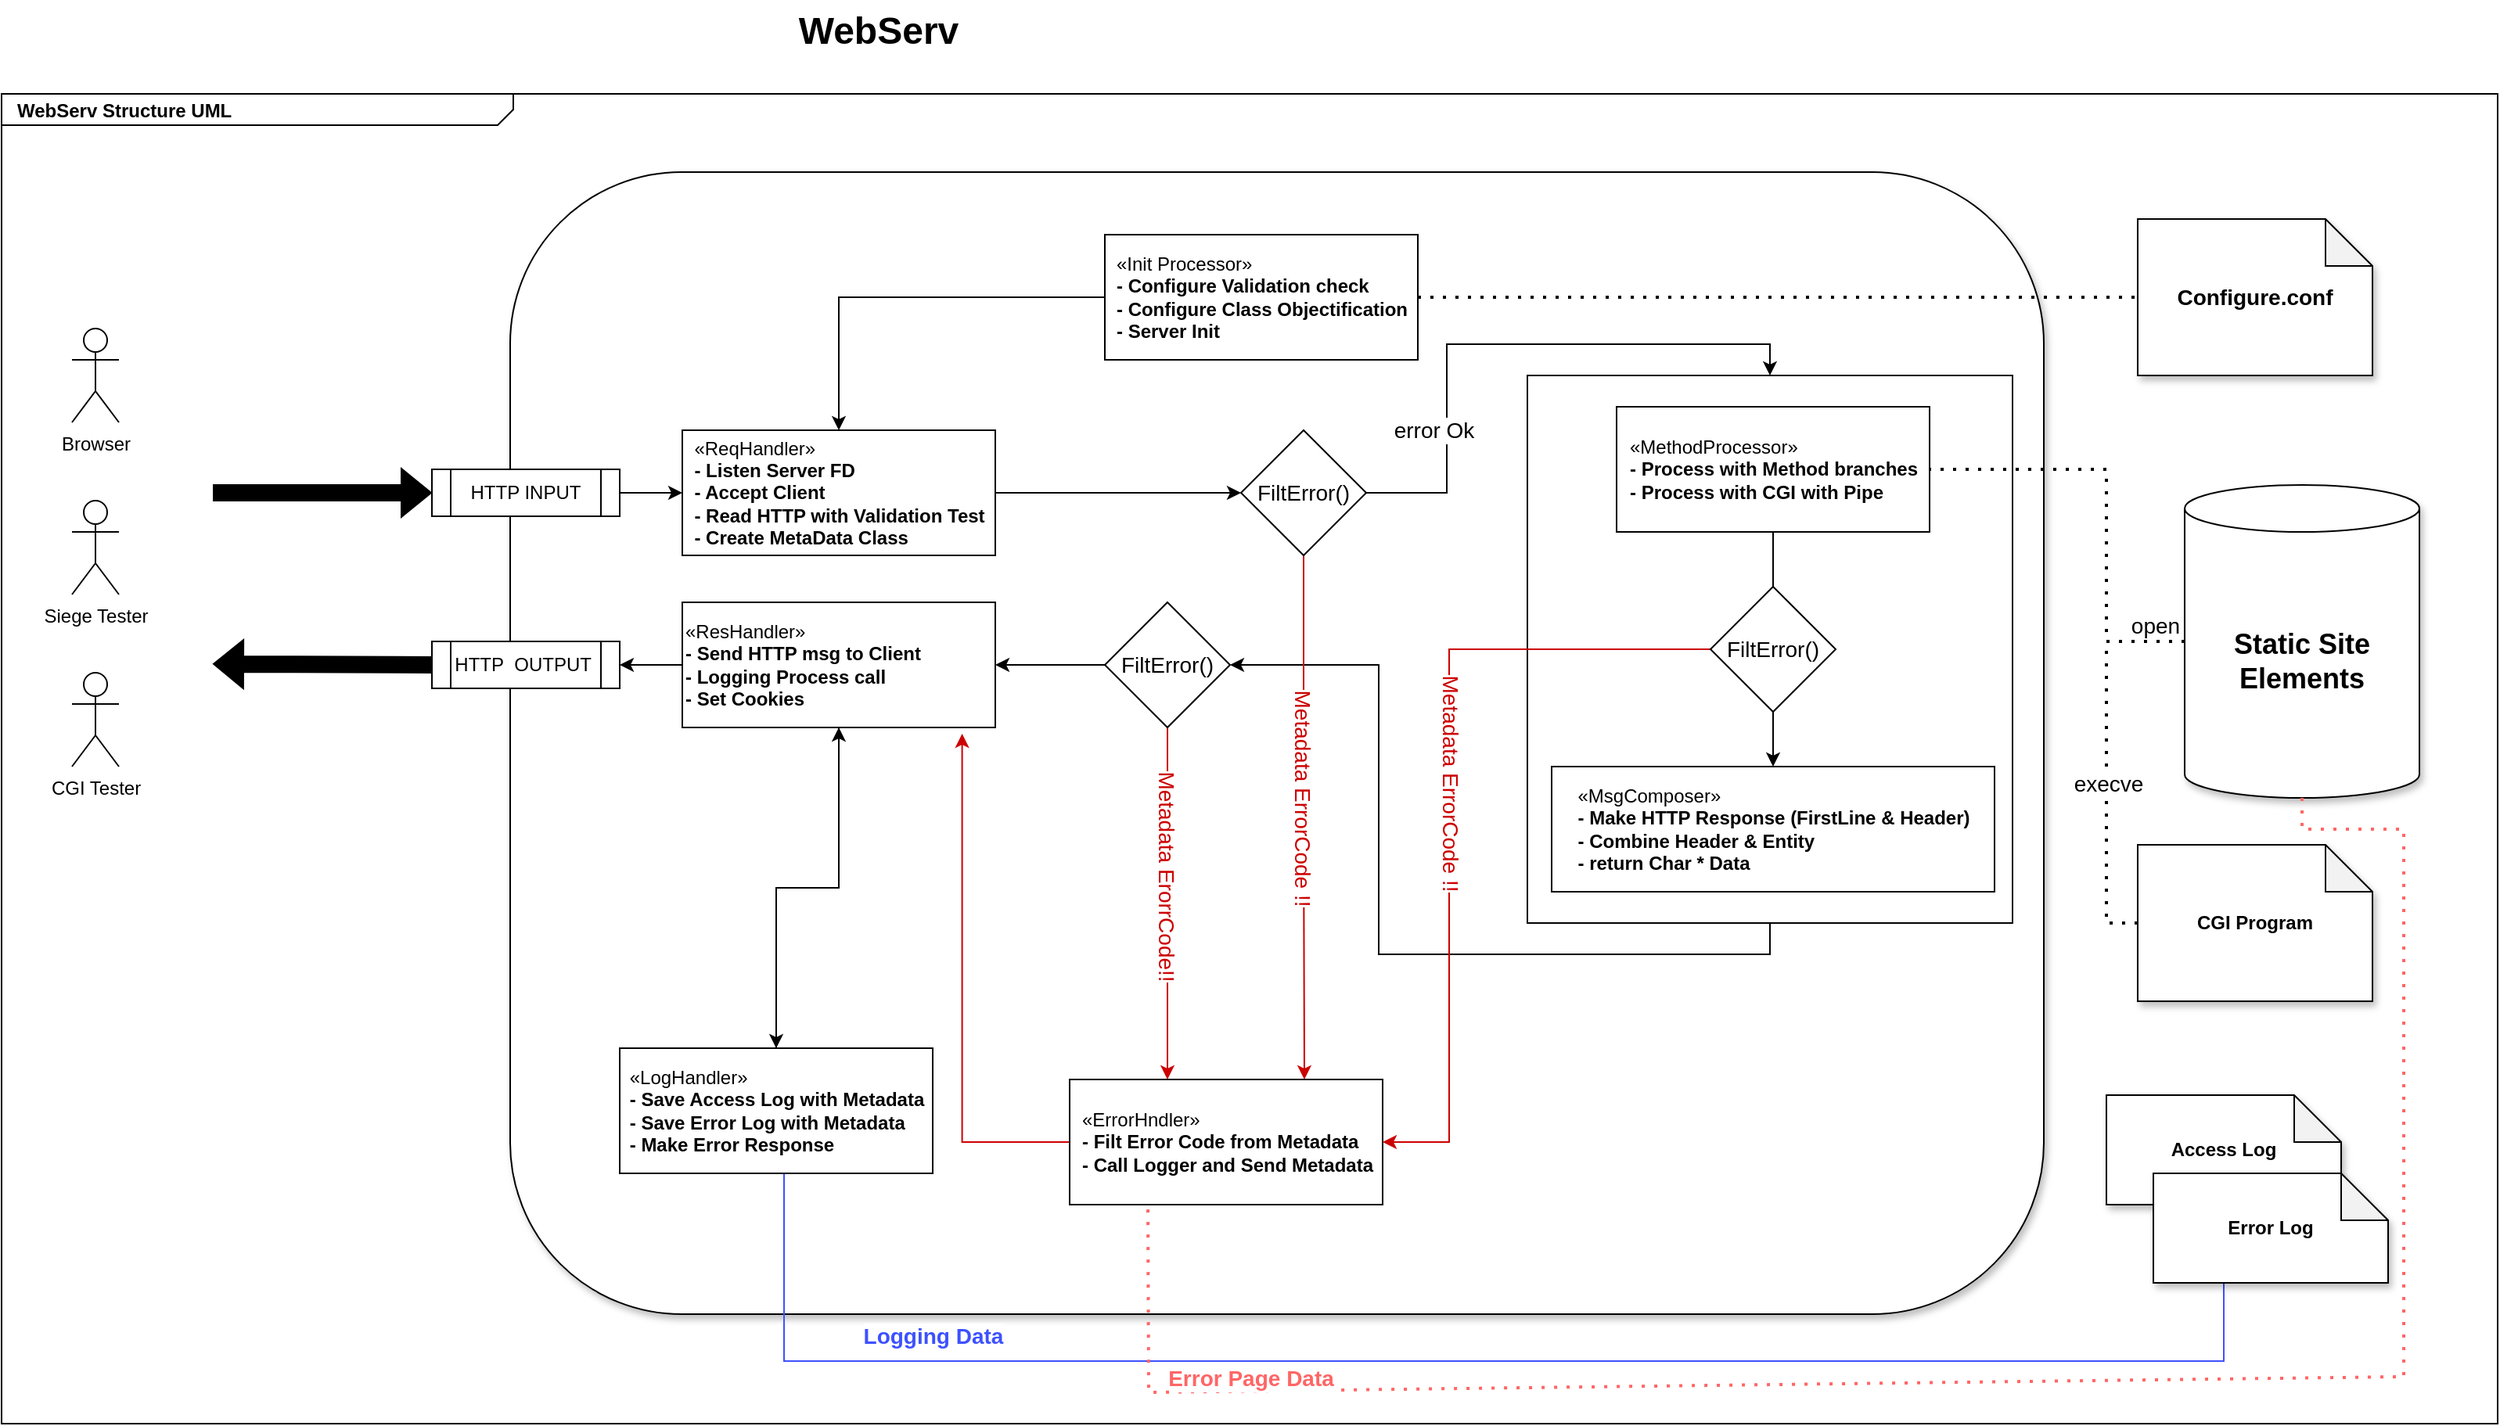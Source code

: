 <mxfile version="20.8.8" type="device" pages="4"><diagram name="Structure_ver 1.0" id="929967ad-93f9-6ef4-fab6-5d389245f69c"><mxGraphModel dx="1266" dy="660" grid="1" gridSize="10" guides="1" tooltips="1" connect="1" arrows="1" fold="1" page="1" pageScale="1.5" pageWidth="1169" pageHeight="826" background="none" math="0" shadow="0"><root><mxCell id="0" style=";html=1;"/><mxCell id="1" style=";html=1;" parent="0"/><mxCell id="1672d66443f91eb5-1" value="&lt;p style=&quot;margin: 0px ; margin-top: 4px ; margin-left: 10px ; text-align: left&quot;&gt;&lt;b&gt;WebServ Structure UML&lt;/b&gt;&lt;/p&gt;" style="html=1;strokeWidth=1;shape=mxgraph.sysml.package;html=1;overflow=fill;whiteSpace=wrap;fillColor=none;gradientColor=none;fontSize=12;align=center;labelX=327.64;" parent="1" vertex="1"><mxGeometry x="85" y="100" width="1595" height="850" as="geometry"/></mxCell><mxCell id="1672d66443f91eb5-23" value="WebServ" style="text;strokeColor=none;fillColor=none;html=1;fontSize=24;fontStyle=1;verticalAlign=middle;align=center;" parent="1" vertex="1"><mxGeometry x="120" y="40" width="1050" height="40" as="geometry"/></mxCell><mxCell id="jrNcLX1pyogauBuJ0Y0Y-1" value="" style="rounded=1;whiteSpace=wrap;html=1;shadow=1;" parent="1" vertex="1"><mxGeometry x="410" y="150" width="980" height="730" as="geometry"/></mxCell><mxCell id="jrNcLX1pyogauBuJ0Y0Y-38" style="edgeStyle=orthogonalEdgeStyle;rounded=0;orthogonalLoop=1;jettySize=auto;html=1;fontSize=14;fillColor=#000000;" parent="1" source="jrNcLX1pyogauBuJ0Y0Y-7" target="jrNcLX1pyogauBuJ0Y0Y-12" edge="1"><mxGeometry relative="1" as="geometry"/></mxCell><mxCell id="jrNcLX1pyogauBuJ0Y0Y-7" value="&lt;div style=&quot;text-align: left;&quot;&gt;&lt;span style=&quot;background-color: initial;&quot;&gt;«Init Processor»&lt;/span&gt;&lt;/div&gt;&lt;b&gt;&lt;div style=&quot;text-align: left;&quot;&gt;&lt;b style=&quot;background-color: initial;&quot;&gt;- Configure Validation check&lt;/b&gt;&lt;/div&gt;&lt;/b&gt;&lt;div style=&quot;text-align: left;&quot;&gt;&lt;span style=&quot;background-color: initial;&quot;&gt;&lt;b&gt;- Configure Class Objectification&lt;br&gt;- Server Init&amp;nbsp;&lt;/b&gt;&lt;/span&gt;&lt;/div&gt;" style="html=1;" parent="1" vertex="1"><mxGeometry x="790" y="190" width="200" height="80" as="geometry"/></mxCell><mxCell id="jrNcLX1pyogauBuJ0Y0Y-40" style="edgeStyle=orthogonalEdgeStyle;rounded=0;orthogonalLoop=1;jettySize=auto;html=1;fontSize=14;" parent="1" source="jrNcLX1pyogauBuJ0Y0Y-12" target="jrNcLX1pyogauBuJ0Y0Y-34" edge="1"><mxGeometry relative="1" as="geometry"/></mxCell><mxCell id="jrNcLX1pyogauBuJ0Y0Y-12" value="&lt;div style=&quot;text-align: left;&quot;&gt;&lt;span style=&quot;background-color: initial;&quot;&gt;«ReqHandler»&lt;/span&gt;&lt;/div&gt;&lt;b&gt;&lt;div style=&quot;text-align: left;&quot;&gt;&lt;b style=&quot;background-color: initial;&quot;&gt;- Listen Server FD&lt;/b&gt;&lt;/div&gt;&lt;/b&gt;&lt;div style=&quot;text-align: left;&quot;&gt;&lt;span style=&quot;background-color: initial;&quot;&gt;&lt;b&gt;- Accept Client&lt;br&gt;- Read HTTP with Validation Test&lt;/b&gt;&lt;/span&gt;&lt;/div&gt;&lt;div style=&quot;text-align: left;&quot;&gt;&lt;span style=&quot;background-color: initial;&quot;&gt;&lt;b&gt;- Create MetaData Class&lt;/b&gt;&lt;/span&gt;&lt;/div&gt;" style="html=1;" parent="1" vertex="1"><mxGeometry x="520" y="315" width="200" height="80" as="geometry"/></mxCell><mxCell id="jrNcLX1pyogauBuJ0Y0Y-13" value="Browser" style="shape=umlActor;verticalLabelPosition=bottom;verticalAlign=top;html=1;" parent="1" vertex="1"><mxGeometry x="130" y="250" width="30" height="60" as="geometry"/></mxCell><mxCell id="jrNcLX1pyogauBuJ0Y0Y-14" value="Siege Tester" style="shape=umlActor;verticalLabelPosition=bottom;verticalAlign=top;html=1;" parent="1" vertex="1"><mxGeometry x="130" y="360" width="30" height="60" as="geometry"/></mxCell><mxCell id="jrNcLX1pyogauBuJ0Y0Y-15" value="CGI Tester" style="shape=umlActor;verticalLabelPosition=bottom;verticalAlign=top;html=1;" parent="1" vertex="1"><mxGeometry x="130" y="470" width="30" height="60" as="geometry"/></mxCell><mxCell id="jrNcLX1pyogauBuJ0Y0Y-39" value="" style="edgeStyle=orthogonalEdgeStyle;rounded=0;orthogonalLoop=1;jettySize=auto;html=1;fontSize=14;" parent="1" source="jrNcLX1pyogauBuJ0Y0Y-16" target="jrNcLX1pyogauBuJ0Y0Y-12" edge="1"><mxGeometry relative="1" as="geometry"/></mxCell><mxCell id="jrNcLX1pyogauBuJ0Y0Y-16" value="HTTP INPUT" style="shape=process;whiteSpace=wrap;html=1;backgroundOutline=1;" parent="1" vertex="1"><mxGeometry x="360" y="340" width="120" height="30" as="geometry"/></mxCell><mxCell id="jrNcLX1pyogauBuJ0Y0Y-17" value="HTTP&amp;nbsp; OUTPUT&amp;nbsp;" style="shape=process;whiteSpace=wrap;html=1;backgroundOutline=1;align=center;" parent="1" vertex="1"><mxGeometry x="360" y="450" width="120" height="30" as="geometry"/></mxCell><mxCell id="jrNcLX1pyogauBuJ0Y0Y-42" style="edgeStyle=orthogonalEdgeStyle;rounded=0;orthogonalLoop=1;jettySize=auto;html=1;entryX=1;entryY=0.5;entryDx=0;entryDy=0;fontSize=14;exitX=0.5;exitY=1;exitDx=0;exitDy=0;" parent="1" source="jrNcLX1pyogauBuJ0Y0Y-18" target="jrNcLX1pyogauBuJ0Y0Y-35" edge="1"><mxGeometry relative="1" as="geometry"/></mxCell><mxCell id="jrNcLX1pyogauBuJ0Y0Y-18" value="" style="rounded=0;whiteSpace=wrap;html=1;" parent="1" vertex="1"><mxGeometry x="1060" y="280" width="310" height="350" as="geometry"/></mxCell><mxCell id="jrNcLX1pyogauBuJ0Y0Y-52" value="" style="edgeStyle=orthogonalEdgeStyle;rounded=0;orthogonalLoop=1;jettySize=auto;html=1;fontSize=14;" parent="1" source="jrNcLX1pyogauBuJ0Y0Y-19" target="jrNcLX1pyogauBuJ0Y0Y-17" edge="1"><mxGeometry relative="1" as="geometry"/></mxCell><mxCell id="jrNcLX1pyogauBuJ0Y0Y-76" style="edgeStyle=orthogonalEdgeStyle;rounded=0;orthogonalLoop=1;jettySize=auto;html=1;entryX=0.5;entryY=0;entryDx=0;entryDy=0;fontSize=14;" parent="1" source="jrNcLX1pyogauBuJ0Y0Y-19" target="jrNcLX1pyogauBuJ0Y0Y-80" edge="1"><mxGeometry relative="1" as="geometry"><mxPoint x="576.83" y="681.4" as="targetPoint"/></mxGeometry></mxCell><mxCell id="jrNcLX1pyogauBuJ0Y0Y-19" value="&lt;div style=&quot;&quot;&gt;&lt;span style=&quot;background-color: initial;&quot;&gt;«ResHandler»&lt;/span&gt;&lt;/div&gt;&lt;b&gt;&lt;div style=&quot;&quot;&gt;&lt;b style=&quot;background-color: initial;&quot;&gt;- Send HTTP msg to Client&lt;/b&gt;&lt;/div&gt;&lt;/b&gt;&lt;div style=&quot;&quot;&gt;&lt;span style=&quot;background-color: initial;&quot;&gt;&lt;b&gt;- Logging Process call&lt;br&gt;- Set Cookies&lt;/b&gt;&lt;/span&gt;&lt;/div&gt;" style="html=1;align=left;" parent="1" vertex="1"><mxGeometry x="520" y="425" width="200" height="80" as="geometry"/></mxCell><mxCell id="jrNcLX1pyogauBuJ0Y0Y-55" value="" style="edgeStyle=orthogonalEdgeStyle;rounded=0;orthogonalLoop=1;jettySize=auto;html=1;fontSize=14;startArrow=none;" parent="1" source="jrNcLX1pyogauBuJ0Y0Y-78" target="jrNcLX1pyogauBuJ0Y0Y-22" edge="1"><mxGeometry relative="1" as="geometry"/></mxCell><mxCell id="jrNcLX1pyogauBuJ0Y0Y-21" value="&lt;div style=&quot;text-align: left;&quot;&gt;&lt;span style=&quot;background-color: initial;&quot;&gt;«MethodProcessor»&lt;/span&gt;&lt;/div&gt;&lt;b&gt;&lt;div style=&quot;text-align: left;&quot;&gt;&lt;b style=&quot;background-color: initial;&quot;&gt;- Process with Method branches&lt;/b&gt;&lt;/div&gt;&lt;/b&gt;&lt;div style=&quot;text-align: left;&quot;&gt;&lt;span style=&quot;background-color: initial;&quot;&gt;&lt;b&gt;- Process with CGI with Pipe&lt;br&gt;&lt;/b&gt;&lt;/span&gt;&lt;/div&gt;" style="html=1;" parent="1" vertex="1"><mxGeometry x="1117" y="300" width="200" height="80" as="geometry"/></mxCell><mxCell id="jrNcLX1pyogauBuJ0Y0Y-22" value="&lt;div style=&quot;text-align: left;&quot;&gt;&lt;span style=&quot;background-color: initial;&quot;&gt;«MsgComposer»&lt;/span&gt;&lt;/div&gt;&lt;b&gt;&lt;div style=&quot;text-align: left;&quot;&gt;&lt;b style=&quot;background-color: initial;&quot;&gt;- Make HTTP Response (FirstLine &amp;amp; Header)&lt;/b&gt;&lt;/div&gt;&lt;/b&gt;&lt;div style=&quot;text-align: left;&quot;&gt;&lt;span style=&quot;background-color: initial;&quot;&gt;&lt;b&gt;- Combine Header &amp;amp; Entity&lt;br&gt;- return Char * Data&amp;nbsp;&lt;/b&gt;&lt;/span&gt;&lt;/div&gt;" style="html=1;" parent="1" vertex="1"><mxGeometry x="1075.5" y="530" width="283" height="80" as="geometry"/></mxCell><mxCell id="jrNcLX1pyogauBuJ0Y0Y-72" style="edgeStyle=orthogonalEdgeStyle;rounded=0;orthogonalLoop=1;jettySize=auto;html=1;fontSize=14;fillColor=#0D8EFF;strokeColor=#3D51FF;" parent="1" source="jrNcLX1pyogauBuJ0Y0Y-80" target="jrNcLX1pyogauBuJ0Y0Y-69" edge="1"><mxGeometry relative="1" as="geometry"><mxPoint x="585" y="820" as="sourcePoint"/><Array as="points"><mxPoint x="585" y="910"/><mxPoint x="1505" y="910"/></Array></mxGeometry></mxCell><mxCell id="jrNcLX1pyogauBuJ0Y0Y-85" value="&lt;b&gt;&lt;font color=&quot;#3d51ff&quot;&gt;Logging Data&lt;/font&gt;&lt;/b&gt;" style="edgeLabel;html=1;align=center;verticalAlign=middle;resizable=0;points=[];fontSize=14;strokeColor=#3D51FF;" parent="jrNcLX1pyogauBuJ0Y0Y-72" vertex="1" connectable="0"><mxGeometry x="-0.916" y="2" relative="1" as="geometry"><mxPoint x="93" y="56" as="offset"/></mxGeometry></mxCell><mxCell id="jrNcLX1pyogauBuJ0Y0Y-31" value="&lt;font style=&quot;font-size: 14px;&quot;&gt;Configure.conf&lt;/font&gt;" style="shape=note;whiteSpace=wrap;html=1;backgroundOutline=1;darkOpacity=0.05;fontStyle=1;shadow=1;" parent="1" vertex="1"><mxGeometry x="1450" y="180" width="150" height="100" as="geometry"/></mxCell><mxCell id="jrNcLX1pyogauBuJ0Y0Y-32" value="CGI Program" style="shape=note;whiteSpace=wrap;html=1;backgroundOutline=1;darkOpacity=0.05;fontStyle=1;shadow=1;" parent="1" vertex="1"><mxGeometry x="1450" y="580" width="150" height="100" as="geometry"/></mxCell><mxCell id="jrNcLX1pyogauBuJ0Y0Y-33" value="&lt;font style=&quot;font-size: 18px;&quot;&gt;Static Site Elements&lt;/font&gt;" style="shape=cylinder3;whiteSpace=wrap;html=1;boundedLbl=1;backgroundOutline=1;size=15;fontStyle=1;shadow=1;" parent="1" vertex="1"><mxGeometry x="1480" y="350" width="150" height="200" as="geometry"/></mxCell><mxCell id="jrNcLX1pyogauBuJ0Y0Y-41" style="edgeStyle=orthogonalEdgeStyle;rounded=0;orthogonalLoop=1;jettySize=auto;html=1;entryX=0.5;entryY=0;entryDx=0;entryDy=0;fontSize=14;" parent="1" source="jrNcLX1pyogauBuJ0Y0Y-34" target="jrNcLX1pyogauBuJ0Y0Y-18" edge="1"><mxGeometry relative="1" as="geometry"/></mxCell><mxCell id="jrNcLX1pyogauBuJ0Y0Y-73" value="error Ok" style="edgeLabel;html=1;align=center;verticalAlign=middle;resizable=0;points=[];fontSize=14;" parent="jrNcLX1pyogauBuJ0Y0Y-41" vertex="1" connectable="0"><mxGeometry x="-0.828" y="-1" relative="1" as="geometry"><mxPoint x="11" y="-41" as="offset"/></mxGeometry></mxCell><mxCell id="jrNcLX1pyogauBuJ0Y0Y-50" style="edgeStyle=orthogonalEdgeStyle;rounded=0;orthogonalLoop=1;jettySize=auto;html=1;entryX=0.75;entryY=0;entryDx=0;entryDy=0;fontSize=14;strokeColor=#CC0000;" parent="1" source="jrNcLX1pyogauBuJ0Y0Y-34" target="jrNcLX1pyogauBuJ0Y0Y-36" edge="1"><mxGeometry relative="1" as="geometry"/></mxCell><mxCell id="jrNcLX1pyogauBuJ0Y0Y-65" value="&lt;font color=&quot;#cc0000&quot;&gt;Metadata ErrorCode !!&lt;/font&gt;" style="edgeLabel;html=1;align=center;verticalAlign=middle;resizable=0;points=[];fontSize=14;rotation=90;" parent="jrNcLX1pyogauBuJ0Y0Y-50" vertex="1" connectable="0"><mxGeometry x="-0.443" y="2" relative="1" as="geometry"><mxPoint x="-2" y="61" as="offset"/></mxGeometry></mxCell><mxCell id="jrNcLX1pyogauBuJ0Y0Y-34" value="FiltError()" style="rhombus;whiteSpace=wrap;html=1;fontSize=14;" parent="1" vertex="1"><mxGeometry x="877" y="315" width="80" height="80" as="geometry"/></mxCell><mxCell id="jrNcLX1pyogauBuJ0Y0Y-49" style="edgeStyle=orthogonalEdgeStyle;rounded=0;orthogonalLoop=1;jettySize=auto;html=1;fontSize=14;strokeColor=#CC0000;" parent="1" source="jrNcLX1pyogauBuJ0Y0Y-35" target="jrNcLX1pyogauBuJ0Y0Y-36" edge="1"><mxGeometry relative="1" as="geometry"><Array as="points"><mxPoint x="830" y="680"/><mxPoint x="830" y="680"/></Array></mxGeometry></mxCell><mxCell id="jrNcLX1pyogauBuJ0Y0Y-64" value="&lt;font color=&quot;#cc0000&quot;&gt;Metadata ErorrCode!!&lt;/font&gt;" style="edgeLabel;html=1;align=center;verticalAlign=middle;resizable=0;points=[];fontSize=14;rotation=90;" parent="jrNcLX1pyogauBuJ0Y0Y-49" vertex="1" connectable="0"><mxGeometry x="-0.596" y="2" relative="1" as="geometry"><mxPoint x="-2" y="49" as="offset"/></mxGeometry></mxCell><mxCell id="-fzrkIpgsfILvftd0uQs-1" value="" style="edgeStyle=orthogonalEdgeStyle;rounded=0;orthogonalLoop=1;jettySize=auto;html=1;" parent="1" source="jrNcLX1pyogauBuJ0Y0Y-35" target="jrNcLX1pyogauBuJ0Y0Y-19" edge="1"><mxGeometry relative="1" as="geometry"/></mxCell><mxCell id="jrNcLX1pyogauBuJ0Y0Y-35" value="FiltError()" style="rhombus;whiteSpace=wrap;html=1;fontSize=14;" parent="1" vertex="1"><mxGeometry x="790" y="425" width="80" height="80" as="geometry"/></mxCell><mxCell id="jrNcLX1pyogauBuJ0Y0Y-51" value="" style="edgeStyle=orthogonalEdgeStyle;rounded=0;orthogonalLoop=1;jettySize=auto;html=1;fontSize=14;entryX=0.894;entryY=1.05;entryDx=0;entryDy=0;strokeColor=#CC0000;entryPerimeter=0;" parent="1" source="jrNcLX1pyogauBuJ0Y0Y-36" target="jrNcLX1pyogauBuJ0Y0Y-19" edge="1"><mxGeometry relative="1" as="geometry"><mxPoint x="680" y="750" as="targetPoint"/></mxGeometry></mxCell><mxCell id="jrNcLX1pyogauBuJ0Y0Y-36" value="&lt;div style=&quot;text-align: left;&quot;&gt;&lt;span style=&quot;background-color: initial;&quot;&gt;«ErrorHndler»&lt;/span&gt;&lt;/div&gt;&lt;b&gt;&lt;div style=&quot;text-align: left;&quot;&gt;&lt;b style=&quot;background-color: initial;&quot;&gt;- Filt Error Code from Metadata&lt;/b&gt;&lt;/div&gt;&lt;/b&gt;&lt;div style=&quot;text-align: left;&quot;&gt;&lt;span style=&quot;background-color: initial;&quot;&gt;&lt;b&gt;- Call Logger and Send Metadata&lt;br&gt;&lt;/b&gt;&lt;/span&gt;&lt;/div&gt;" style="html=1;" parent="1" vertex="1"><mxGeometry x="767.5" y="730" width="200" height="80" as="geometry"/></mxCell><mxCell id="jrNcLX1pyogauBuJ0Y0Y-58" value="" style="endArrow=none;dashed=1;html=1;dashPattern=1 3;strokeWidth=2;rounded=0;fontSize=14;entryX=0;entryY=0.5;entryDx=0;entryDy=0;entryPerimeter=0;exitX=1;exitY=0.5;exitDx=0;exitDy=0;strokeColor=#000000;" parent="1" source="jrNcLX1pyogauBuJ0Y0Y-7" target="jrNcLX1pyogauBuJ0Y0Y-31" edge="1"><mxGeometry width="50" height="50" relative="1" as="geometry"><mxPoint x="1150" y="430" as="sourcePoint"/><mxPoint x="1200" y="380" as="targetPoint"/></mxGeometry></mxCell><mxCell id="jrNcLX1pyogauBuJ0Y0Y-59" value="" style="endArrow=none;dashed=1;html=1;dashPattern=1 3;strokeWidth=2;rounded=0;fontSize=14;exitX=0;exitY=0.5;exitDx=0;exitDy=0;exitPerimeter=0;entryX=1;entryY=0.5;entryDx=0;entryDy=0;strokeColor=#000000;shadow=0;" parent="1" source="jrNcLX1pyogauBuJ0Y0Y-33" target="jrNcLX1pyogauBuJ0Y0Y-21" edge="1"><mxGeometry width="50" height="50" relative="1" as="geometry"><mxPoint x="1150" y="510" as="sourcePoint"/><mxPoint x="1220" y="450" as="targetPoint"/><Array as="points"><mxPoint x="1430" y="450"/><mxPoint x="1430" y="340"/></Array></mxGeometry></mxCell><mxCell id="jrNcLX1pyogauBuJ0Y0Y-63" value="open" style="edgeLabel;html=1;align=center;verticalAlign=middle;resizable=0;points=[];fontSize=14;" parent="jrNcLX1pyogauBuJ0Y0Y-59" vertex="1" connectable="0"><mxGeometry x="-0.857" y="-2" relative="1" as="geometry"><mxPoint y="-8" as="offset"/></mxGeometry></mxCell><mxCell id="jrNcLX1pyogauBuJ0Y0Y-61" value="" style="endArrow=none;dashed=1;html=1;dashPattern=1 3;strokeWidth=2;rounded=0;fontSize=14;exitX=0;exitY=0.5;exitDx=0;exitDy=0;exitPerimeter=0;strokeColor=#000000;shadow=0;" parent="1" source="jrNcLX1pyogauBuJ0Y0Y-32" edge="1"><mxGeometry width="50" height="50" relative="1" as="geometry"><mxPoint x="1150" y="510" as="sourcePoint"/><mxPoint x="1430" y="450" as="targetPoint"/><Array as="points"><mxPoint x="1430" y="630"/></Array></mxGeometry></mxCell><mxCell id="jrNcLX1pyogauBuJ0Y0Y-62" value="execve" style="edgeLabel;html=1;align=center;verticalAlign=middle;resizable=0;points=[];fontSize=14;" parent="jrNcLX1pyogauBuJ0Y0Y-61" vertex="1" connectable="0"><mxGeometry x="0.096" y="-1" relative="1" as="geometry"><mxPoint as="offset"/></mxGeometry></mxCell><mxCell id="jrNcLX1pyogauBuJ0Y0Y-69" value="Access Log" style="shape=note;whiteSpace=wrap;html=1;backgroundOutline=1;darkOpacity=0.05;fontStyle=1;shadow=1;" parent="1" vertex="1"><mxGeometry x="1430" y="740" width="150" height="70" as="geometry"/></mxCell><mxCell id="jrNcLX1pyogauBuJ0Y0Y-70" value="Error Log" style="shape=note;whiteSpace=wrap;html=1;backgroundOutline=1;darkOpacity=0.05;fontStyle=1;shadow=1;" parent="1" vertex="1"><mxGeometry x="1460" y="790" width="150" height="70" as="geometry"/></mxCell><mxCell id="jrNcLX1pyogauBuJ0Y0Y-89" style="edgeStyle=orthogonalEdgeStyle;rounded=0;orthogonalLoop=1;jettySize=auto;html=1;entryX=1;entryY=0.5;entryDx=0;entryDy=0;shadow=0;strokeColor=#CC0000;fontSize=14;fontColor=#CC0000;fillColor=#000000;" parent="1" source="jrNcLX1pyogauBuJ0Y0Y-78" target="jrNcLX1pyogauBuJ0Y0Y-36" edge="1"><mxGeometry relative="1" as="geometry"><Array as="points"><mxPoint x="1010" y="455"/><mxPoint x="1010" y="770"/></Array></mxGeometry></mxCell><mxCell id="jrNcLX1pyogauBuJ0Y0Y-90" value="Metadata ErrorCode !!" style="edgeLabel;html=1;align=center;verticalAlign=middle;resizable=0;points=[];fontSize=14;fontColor=#CC0000;rotation=90;" parent="jrNcLX1pyogauBuJ0Y0Y-89" vertex="1" connectable="0"><mxGeometry x="-0.199" y="1" relative="1" as="geometry"><mxPoint y="42" as="offset"/></mxGeometry></mxCell><mxCell id="jrNcLX1pyogauBuJ0Y0Y-78" value="FiltError()" style="rhombus;whiteSpace=wrap;html=1;fontSize=14;" parent="1" vertex="1"><mxGeometry x="1177" y="415" width="80" height="80" as="geometry"/></mxCell><mxCell id="jrNcLX1pyogauBuJ0Y0Y-79" value="" style="edgeStyle=orthogonalEdgeStyle;rounded=0;orthogonalLoop=1;jettySize=auto;html=1;fontSize=14;endArrow=none;" parent="1" source="jrNcLX1pyogauBuJ0Y0Y-21" target="jrNcLX1pyogauBuJ0Y0Y-78" edge="1"><mxGeometry relative="1" as="geometry"><mxPoint x="1217" y="410" as="sourcePoint"/><mxPoint x="1217" y="490" as="targetPoint"/></mxGeometry></mxCell><mxCell id="jrNcLX1pyogauBuJ0Y0Y-81" style="edgeStyle=orthogonalEdgeStyle;rounded=0;orthogonalLoop=1;jettySize=auto;html=1;entryX=0.5;entryY=1;entryDx=0;entryDy=0;fontSize=14;" parent="1" source="jrNcLX1pyogauBuJ0Y0Y-80" target="jrNcLX1pyogauBuJ0Y0Y-19" edge="1"><mxGeometry relative="1" as="geometry"/></mxCell><mxCell id="jrNcLX1pyogauBuJ0Y0Y-80" value="&lt;div style=&quot;text-align: left;&quot;&gt;&lt;span style=&quot;background-color: initial;&quot;&gt;«LogHandler»&lt;/span&gt;&lt;/div&gt;&lt;b&gt;&lt;div style=&quot;text-align: left;&quot;&gt;&lt;b style=&quot;background-color: initial;&quot;&gt;- Save Access Log with Metadata&lt;/b&gt;&lt;/div&gt;&lt;/b&gt;&lt;div style=&quot;text-align: left;&quot;&gt;&lt;span style=&quot;background-color: initial;&quot;&gt;&lt;b&gt;- Save Error Log with Metadata&lt;br&gt;- Make Error Response&lt;/b&gt;&lt;/span&gt;&lt;/div&gt;" style="html=1;" parent="1" vertex="1"><mxGeometry x="480" y="710" width="200" height="80" as="geometry"/></mxCell><mxCell id="jrNcLX1pyogauBuJ0Y0Y-82" value="" style="endArrow=none;dashed=1;html=1;dashPattern=1 3;strokeWidth=2;rounded=0;fontSize=14;entryX=0.25;entryY=1;entryDx=0;entryDy=0;exitX=0.5;exitY=1;exitDx=0;exitDy=0;exitPerimeter=0;strokeColor=#FF6666;" parent="1" source="jrNcLX1pyogauBuJ0Y0Y-33" target="jrNcLX1pyogauBuJ0Y0Y-36" edge="1"><mxGeometry width="50" height="50" relative="1" as="geometry"><mxPoint x="620" y="860" as="sourcePoint"/><mxPoint x="670" y="810" as="targetPoint"/><Array as="points"><mxPoint x="1555" y="570"/><mxPoint x="1620" y="570"/><mxPoint x="1620" y="920"/><mxPoint x="818" y="930"/></Array></mxGeometry></mxCell><mxCell id="jrNcLX1pyogauBuJ0Y0Y-84" value="&lt;b&gt;&lt;font color=&quot;#ff6666&quot;&gt;Error Page Data&lt;/font&gt;&lt;/b&gt;" style="edgeLabel;html=1;align=center;verticalAlign=middle;resizable=0;points=[];fontSize=14;" parent="jrNcLX1pyogauBuJ0Y0Y-82" vertex="1" connectable="0"><mxGeometry x="0.936" y="-4" relative="1" as="geometry"><mxPoint x="61" y="67" as="offset"/></mxGeometry></mxCell><mxCell id="jrNcLX1pyogauBuJ0Y0Y-99" value="" style="shape=flexArrow;endArrow=classic;html=1;rounded=0;shadow=0;strokeColor=#000000;fontSize=14;fontColor=#CC0000;fillColor=#000000;entryX=0;entryY=0.5;entryDx=0;entryDy=0;" parent="1" target="jrNcLX1pyogauBuJ0Y0Y-16" edge="1"><mxGeometry width="50" height="50" relative="1" as="geometry"><mxPoint x="220" y="355" as="sourcePoint"/><mxPoint x="260" y="310" as="targetPoint"/></mxGeometry></mxCell><mxCell id="jrNcLX1pyogauBuJ0Y0Y-100" value="" style="shape=flexArrow;endArrow=classic;html=1;rounded=0;shadow=0;strokeColor=#000000;fontSize=14;fontColor=#CC0000;fillColor=#000000;exitX=0;exitY=0.5;exitDx=0;exitDy=0;" parent="1" source="jrNcLX1pyogauBuJ0Y0Y-17" edge="1"><mxGeometry width="50" height="50" relative="1" as="geometry"><mxPoint x="350" y="464.44" as="sourcePoint"/><mxPoint x="220" y="464.44" as="targetPoint"/></mxGeometry></mxCell></root></mxGraphModel></diagram><diagram name="Structure" id="g4lZZYv0x3gkT8_EgTaE"><mxGraphModel dx="1266" dy="660" grid="1" gridSize="10" guides="1" tooltips="1" connect="1" arrows="1" fold="1" page="1" pageScale="1.5" pageWidth="1169" pageHeight="826" background="none" math="0" shadow="0"><root><mxCell id="xkMqTojfewSX5vpQ02qx-0" style=";html=1;"/><mxCell id="xkMqTojfewSX5vpQ02qx-1" style=";html=1;" parent="xkMqTojfewSX5vpQ02qx-0"/><mxCell id="xkMqTojfewSX5vpQ02qx-2" value="&lt;p style=&quot;margin: 0px ; margin-top: 4px ; margin-left: 10px ; text-align: left&quot;&gt;&lt;b&gt;WebServ Structure UML&lt;/b&gt;&lt;/p&gt;" style="html=1;strokeWidth=1;shape=mxgraph.sysml.package;html=1;overflow=fill;whiteSpace=wrap;fillColor=none;gradientColor=none;fontSize=12;align=center;labelX=327.64;" parent="xkMqTojfewSX5vpQ02qx-1" vertex="1"><mxGeometry x="85" y="100" width="1595" height="850" as="geometry"/></mxCell><mxCell id="xkMqTojfewSX5vpQ02qx-3" value="WebServ" style="text;strokeColor=none;fillColor=none;html=1;fontSize=24;fontStyle=1;verticalAlign=middle;align=center;" parent="xkMqTojfewSX5vpQ02qx-1" vertex="1"><mxGeometry x="120" y="40" width="1050" height="40" as="geometry"/></mxCell><mxCell id="xkMqTojfewSX5vpQ02qx-4" value="" style="rounded=1;whiteSpace=wrap;html=1;shadow=1;" parent="xkMqTojfewSX5vpQ02qx-1" vertex="1"><mxGeometry x="410" y="150" width="980" height="730" as="geometry"/></mxCell><mxCell id="xkMqTojfewSX5vpQ02qx-5" style="edgeStyle=orthogonalEdgeStyle;rounded=0;orthogonalLoop=1;jettySize=auto;html=1;fontSize=14;fillColor=#000000;" parent="xkMqTojfewSX5vpQ02qx-1" source="xkMqTojfewSX5vpQ02qx-6" target="xkMqTojfewSX5vpQ02qx-8" edge="1"><mxGeometry relative="1" as="geometry"/></mxCell><mxCell id="xkMqTojfewSX5vpQ02qx-6" value="&lt;div style=&quot;text-align: left;&quot;&gt;&lt;span style=&quot;background-color: initial;&quot;&gt;«Init Processor»&lt;/span&gt;&lt;/div&gt;&lt;b&gt;&lt;div style=&quot;text-align: left;&quot;&gt;&lt;b style=&quot;background-color: initial;&quot;&gt;- Configure Validation check&lt;/b&gt;&lt;/div&gt;&lt;/b&gt;&lt;div style=&quot;text-align: left;&quot;&gt;&lt;span style=&quot;background-color: initial;&quot;&gt;&lt;b&gt;- Configure Class Objectification&lt;br&gt;- Server Init&amp;nbsp;&lt;/b&gt;&lt;/span&gt;&lt;/div&gt;" style="html=1;" parent="xkMqTojfewSX5vpQ02qx-1" vertex="1"><mxGeometry x="790" y="190" width="200" height="80" as="geometry"/></mxCell><mxCell id="xkMqTojfewSX5vpQ02qx-7" style="edgeStyle=orthogonalEdgeStyle;rounded=0;orthogonalLoop=1;jettySize=auto;html=1;fontSize=14;" parent="xkMqTojfewSX5vpQ02qx-1" source="xkMqTojfewSX5vpQ02qx-8" target="xkMqTojfewSX5vpQ02qx-32" edge="1"><mxGeometry relative="1" as="geometry"/></mxCell><mxCell id="xkMqTojfewSX5vpQ02qx-8" value="&lt;div style=&quot;text-align: left;&quot;&gt;&lt;span style=&quot;background-color: initial;&quot;&gt;«ReqHandler»&lt;/span&gt;&lt;/div&gt;&lt;b&gt;&lt;div style=&quot;text-align: left;&quot;&gt;&lt;b style=&quot;background-color: initial;&quot;&gt;- Listen Server FD&lt;/b&gt;&lt;/div&gt;&lt;/b&gt;&lt;div style=&quot;text-align: left;&quot;&gt;&lt;span style=&quot;background-color: initial;&quot;&gt;&lt;b&gt;- Accept Client&lt;br&gt;- Read HTTP with Validation Test&lt;/b&gt;&lt;/span&gt;&lt;/div&gt;&lt;div style=&quot;text-align: left;&quot;&gt;&lt;span style=&quot;background-color: initial;&quot;&gt;&lt;b&gt;- Create MetaData Class&lt;/b&gt;&lt;/span&gt;&lt;/div&gt;" style="html=1;" parent="xkMqTojfewSX5vpQ02qx-1" vertex="1"><mxGeometry x="520" y="315" width="200" height="80" as="geometry"/></mxCell><mxCell id="xkMqTojfewSX5vpQ02qx-9" value="Browser" style="shape=umlActor;verticalLabelPosition=bottom;verticalAlign=top;html=1;" parent="xkMqTojfewSX5vpQ02qx-1" vertex="1"><mxGeometry x="130" y="250" width="30" height="60" as="geometry"/></mxCell><mxCell id="xkMqTojfewSX5vpQ02qx-10" value="Siege Tester" style="shape=umlActor;verticalLabelPosition=bottom;verticalAlign=top;html=1;" parent="xkMqTojfewSX5vpQ02qx-1" vertex="1"><mxGeometry x="130" y="360" width="30" height="60" as="geometry"/></mxCell><mxCell id="xkMqTojfewSX5vpQ02qx-11" value="CGI Tester" style="shape=umlActor;verticalLabelPosition=bottom;verticalAlign=top;html=1;" parent="xkMqTojfewSX5vpQ02qx-1" vertex="1"><mxGeometry x="130" y="470" width="30" height="60" as="geometry"/></mxCell><mxCell id="xkMqTojfewSX5vpQ02qx-12" value="" style="edgeStyle=orthogonalEdgeStyle;rounded=0;orthogonalLoop=1;jettySize=auto;html=1;fontSize=14;" parent="xkMqTojfewSX5vpQ02qx-1" source="xkMqTojfewSX5vpQ02qx-13" target="xkMqTojfewSX5vpQ02qx-8" edge="1"><mxGeometry relative="1" as="geometry"/></mxCell><mxCell id="xkMqTojfewSX5vpQ02qx-13" value="HTTP INPUT" style="shape=process;whiteSpace=wrap;html=1;backgroundOutline=1;" parent="xkMqTojfewSX5vpQ02qx-1" vertex="1"><mxGeometry x="360" y="340" width="120" height="30" as="geometry"/></mxCell><mxCell id="xkMqTojfewSX5vpQ02qx-14" value="HTTP&amp;nbsp; OUTPUT&amp;nbsp;" style="shape=process;whiteSpace=wrap;html=1;backgroundOutline=1;align=center;" parent="xkMqTojfewSX5vpQ02qx-1" vertex="1"><mxGeometry x="360" y="500" width="120" height="30" as="geometry"/></mxCell><mxCell id="xkMqTojfewSX5vpQ02qx-17" value="" style="edgeStyle=orthogonalEdgeStyle;rounded=0;orthogonalLoop=1;jettySize=auto;html=1;fontSize=14;" parent="xkMqTojfewSX5vpQ02qx-1" source="xkMqTojfewSX5vpQ02qx-19" target="xkMqTojfewSX5vpQ02qx-14" edge="1"><mxGeometry relative="1" as="geometry"/></mxCell><mxCell id="xkMqTojfewSX5vpQ02qx-18" style="edgeStyle=orthogonalEdgeStyle;rounded=0;orthogonalLoop=1;jettySize=auto;html=1;entryX=0.5;entryY=0;entryDx=0;entryDy=0;fontSize=14;" parent="xkMqTojfewSX5vpQ02qx-1" source="xkMqTojfewSX5vpQ02qx-19" target="xkMqTojfewSX5vpQ02qx-51" edge="1"><mxGeometry relative="1" as="geometry"><mxPoint x="576.83" y="681.4" as="targetPoint"/></mxGeometry></mxCell><mxCell id="xkMqTojfewSX5vpQ02qx-19" value="&lt;div style=&quot;&quot;&gt;&lt;span style=&quot;background-color: initial;&quot;&gt;«ResHandler»&lt;/span&gt;&lt;/div&gt;&lt;b&gt;&lt;div style=&quot;&quot;&gt;&lt;b style=&quot;background-color: initial;&quot;&gt;- Send HTTP msg to Client&lt;/b&gt;&lt;/div&gt;&lt;/b&gt;&lt;div style=&quot;&quot;&gt;&lt;span style=&quot;background-color: initial;&quot;&gt;&lt;b&gt;- Logging Process call&lt;br&gt;- Set Cookies&lt;/b&gt;&lt;/span&gt;&lt;/div&gt;" style="html=1;align=left;" parent="xkMqTojfewSX5vpQ02qx-1" vertex="1"><mxGeometry x="520" y="475" width="200" height="80" as="geometry"/></mxCell><mxCell id="1WvN4tY69Jn8AzQaHVn7-1" style="edgeStyle=orthogonalEdgeStyle;rounded=0;orthogonalLoop=1;jettySize=auto;html=1;" parent="xkMqTojfewSX5vpQ02qx-1" source="xkMqTojfewSX5vpQ02qx-21" target="xkMqTojfewSX5vpQ02qx-36" edge="1"><mxGeometry relative="1" as="geometry"/></mxCell><mxCell id="xkMqTojfewSX5vpQ02qx-21" value="&lt;div style=&quot;text-align: left;&quot;&gt;&lt;span style=&quot;background-color: initial;&quot;&gt;«MethodProcessor»&lt;/span&gt;&lt;/div&gt;&lt;b&gt;&lt;div style=&quot;text-align: left;&quot;&gt;&lt;b style=&quot;background-color: initial;&quot;&gt;- Process with Method branches&lt;/b&gt;&lt;/div&gt;&lt;/b&gt;&lt;div style=&quot;text-align: left;&quot;&gt;&lt;span style=&quot;background-color: initial;&quot;&gt;&lt;b&gt;- Process with CGI with Pipe&lt;br&gt;&lt;/b&gt;&lt;/span&gt;&lt;/div&gt;" style="html=1;" parent="xkMqTojfewSX5vpQ02qx-1" vertex="1"><mxGeometry x="1117" y="315" width="200" height="80" as="geometry"/></mxCell><mxCell id="xkMqTojfewSX5vpQ02qx-23" style="edgeStyle=orthogonalEdgeStyle;rounded=0;orthogonalLoop=1;jettySize=auto;html=1;fontSize=14;fillColor=#0D8EFF;strokeColor=#3D51FF;" parent="xkMqTojfewSX5vpQ02qx-1" source="xkMqTojfewSX5vpQ02qx-51" target="xkMqTojfewSX5vpQ02qx-44" edge="1"><mxGeometry relative="1" as="geometry"><mxPoint x="585" y="820" as="sourcePoint"/><Array as="points"><mxPoint x="585" y="910"/><mxPoint x="1505" y="910"/></Array></mxGeometry></mxCell><mxCell id="xkMqTojfewSX5vpQ02qx-24" value="&lt;b&gt;&lt;font color=&quot;#3d51ff&quot;&gt;Logging Data&lt;/font&gt;&lt;/b&gt;" style="edgeLabel;html=1;align=center;verticalAlign=middle;resizable=0;points=[];fontSize=14;strokeColor=#3D51FF;" parent="xkMqTojfewSX5vpQ02qx-23" vertex="1" connectable="0"><mxGeometry x="-0.916" y="2" relative="1" as="geometry"><mxPoint x="93" y="56" as="offset"/></mxGeometry></mxCell><mxCell id="xkMqTojfewSX5vpQ02qx-25" value="&lt;font style=&quot;font-size: 14px;&quot;&gt;Configure.conf&lt;/font&gt;" style="shape=note;whiteSpace=wrap;html=1;backgroundOutline=1;darkOpacity=0.05;fontStyle=1;shadow=1;" parent="xkMqTojfewSX5vpQ02qx-1" vertex="1"><mxGeometry x="1450" y="180" width="150" height="100" as="geometry"/></mxCell><mxCell id="xkMqTojfewSX5vpQ02qx-26" value="CGI Program" style="shape=note;whiteSpace=wrap;html=1;backgroundOutline=1;darkOpacity=0.05;fontStyle=1;shadow=1;" parent="xkMqTojfewSX5vpQ02qx-1" vertex="1"><mxGeometry x="1450" y="580" width="150" height="100" as="geometry"/></mxCell><mxCell id="xkMqTojfewSX5vpQ02qx-27" value="&lt;font style=&quot;font-size: 18px;&quot;&gt;Static Site Elements&lt;/font&gt;" style="shape=cylinder3;whiteSpace=wrap;html=1;boundedLbl=1;backgroundOutline=1;size=15;fontStyle=1;shadow=1;" parent="xkMqTojfewSX5vpQ02qx-1" vertex="1"><mxGeometry x="1480" y="350" width="150" height="200" as="geometry"/></mxCell><mxCell id="xkMqTojfewSX5vpQ02qx-30" style="edgeStyle=orthogonalEdgeStyle;rounded=0;orthogonalLoop=1;jettySize=auto;html=1;entryX=1;entryY=0.25;entryDx=0;entryDy=0;fontSize=14;strokeColor=#CC0000;" parent="xkMqTojfewSX5vpQ02qx-1" source="xkMqTojfewSX5vpQ02qx-32" target="xkMqTojfewSX5vpQ02qx-38" edge="1"><mxGeometry relative="1" as="geometry"><Array as="points"><mxPoint x="917" y="420"/><mxPoint x="1130" y="420"/><mxPoint x="1130" y="730"/></Array></mxGeometry></mxCell><mxCell id="xkMqTojfewSX5vpQ02qx-31" value="&lt;font color=&quot;#cc0000&quot;&gt;Metadata ErrorCode !!&lt;/font&gt;" style="edgeLabel;html=1;align=center;verticalAlign=middle;resizable=0;points=[];fontSize=14;rotation=90;" parent="xkMqTojfewSX5vpQ02qx-30" vertex="1" connectable="0"><mxGeometry x="-0.443" y="2" relative="1" as="geometry"><mxPoint x="54" y="122" as="offset"/></mxGeometry></mxCell><mxCell id="1WvN4tY69Jn8AzQaHVn7-0" style="edgeStyle=orthogonalEdgeStyle;rounded=0;orthogonalLoop=1;jettySize=auto;html=1;" parent="xkMqTojfewSX5vpQ02qx-1" source="xkMqTojfewSX5vpQ02qx-32" target="xkMqTojfewSX5vpQ02qx-21" edge="1"><mxGeometry relative="1" as="geometry"/></mxCell><mxCell id="xkMqTojfewSX5vpQ02qx-32" value="FiltError()" style="rhombus;whiteSpace=wrap;html=1;fontSize=14;" parent="xkMqTojfewSX5vpQ02qx-1" vertex="1"><mxGeometry x="877" y="315" width="80" height="80" as="geometry"/></mxCell><mxCell id="xkMqTojfewSX5vpQ02qx-33" style="edgeStyle=orthogonalEdgeStyle;rounded=0;orthogonalLoop=1;jettySize=auto;html=1;fontSize=14;strokeColor=#CC0000;entryX=1;entryY=0.5;entryDx=0;entryDy=0;" parent="xkMqTojfewSX5vpQ02qx-1" source="xkMqTojfewSX5vpQ02qx-36" target="xkMqTojfewSX5vpQ02qx-38" edge="1"><mxGeometry relative="1" as="geometry"><Array as="points"><mxPoint x="1217" y="750"/></Array></mxGeometry></mxCell><mxCell id="xkMqTojfewSX5vpQ02qx-34" value="&lt;font color=&quot;#cc0000&quot;&gt;Metadata ErorrCode!!&lt;/font&gt;" style="edgeLabel;html=1;align=center;verticalAlign=middle;resizable=0;points=[];fontSize=14;rotation=90;" parent="xkMqTojfewSX5vpQ02qx-33" vertex="1" connectable="0"><mxGeometry x="-0.596" y="2" relative="1" as="geometry"><mxPoint x="-2" y="-31" as="offset"/></mxGeometry></mxCell><mxCell id="1WvN4tY69Jn8AzQaHVn7-3" value="" style="edgeStyle=orthogonalEdgeStyle;rounded=0;orthogonalLoop=1;jettySize=auto;html=1;" parent="xkMqTojfewSX5vpQ02qx-1" source="xkMqTojfewSX5vpQ02qx-36" target="xkMqTojfewSX5vpQ02qx-22" edge="1"><mxGeometry relative="1" as="geometry"/></mxCell><mxCell id="xkMqTojfewSX5vpQ02qx-36" value="FiltError()" style="rhombus;whiteSpace=wrap;html=1;fontSize=14;" parent="xkMqTojfewSX5vpQ02qx-1" vertex="1"><mxGeometry x="1177" y="475" width="80" height="80" as="geometry"/></mxCell><mxCell id="xkMqTojfewSX5vpQ02qx-37" value="" style="edgeStyle=orthogonalEdgeStyle;rounded=0;orthogonalLoop=1;jettySize=auto;html=1;fontSize=14;entryX=0.25;entryY=1;entryDx=0;entryDy=0;strokeColor=#CC0000;" parent="xkMqTojfewSX5vpQ02qx-1" source="xkMqTojfewSX5vpQ02qx-38" target="xkMqTojfewSX5vpQ02qx-22" edge="1"><mxGeometry relative="1" as="geometry"><mxPoint x="680" y="750" as="targetPoint"/><Array as="points"><mxPoint x="846" y="620"/><mxPoint x="846" y="620"/></Array></mxGeometry></mxCell><mxCell id="xkMqTojfewSX5vpQ02qx-38" value="&lt;div style=&quot;text-align: left;&quot;&gt;&lt;span style=&quot;background-color: initial;&quot;&gt;«ErrorHndler»&lt;/span&gt;&lt;/div&gt;&lt;b&gt;&lt;div style=&quot;text-align: left;&quot;&gt;&lt;b style=&quot;background-color: initial;&quot;&gt;- Filt Error Code from Metadata&lt;/b&gt;&lt;/div&gt;&lt;/b&gt;&lt;div style=&quot;text-align: left;&quot;&gt;&lt;span style=&quot;background-color: initial;&quot;&gt;&lt;b&gt;- Call Logger and Send Metadata&lt;br&gt;&lt;/b&gt;&lt;/span&gt;&lt;/div&gt;" style="html=1;" parent="xkMqTojfewSX5vpQ02qx-1" vertex="1"><mxGeometry x="817" y="710" width="200" height="80" as="geometry"/></mxCell><mxCell id="xkMqTojfewSX5vpQ02qx-39" value="" style="endArrow=none;dashed=1;html=1;dashPattern=1 3;strokeWidth=2;rounded=0;fontSize=14;entryX=0;entryY=0.5;entryDx=0;entryDy=0;entryPerimeter=0;exitX=1;exitY=0.5;exitDx=0;exitDy=0;strokeColor=#000000;" parent="xkMqTojfewSX5vpQ02qx-1" source="xkMqTojfewSX5vpQ02qx-6" target="xkMqTojfewSX5vpQ02qx-25" edge="1"><mxGeometry width="50" height="50" relative="1" as="geometry"><mxPoint x="1150" y="430" as="sourcePoint"/><mxPoint x="1200" y="380" as="targetPoint"/></mxGeometry></mxCell><mxCell id="xkMqTojfewSX5vpQ02qx-40" value="" style="endArrow=none;dashed=1;html=1;dashPattern=1 3;strokeWidth=2;rounded=0;fontSize=14;exitX=0;exitY=0.5;exitDx=0;exitDy=0;exitPerimeter=0;entryX=1;entryY=0.5;entryDx=0;entryDy=0;strokeColor=#000000;shadow=0;" parent="xkMqTojfewSX5vpQ02qx-1" source="xkMqTojfewSX5vpQ02qx-27" target="xkMqTojfewSX5vpQ02qx-21" edge="1"><mxGeometry width="50" height="50" relative="1" as="geometry"><mxPoint x="1150" y="510" as="sourcePoint"/><mxPoint x="1220" y="450" as="targetPoint"/><Array as="points"><mxPoint x="1430" y="450"/><mxPoint x="1430" y="355"/></Array></mxGeometry></mxCell><mxCell id="xkMqTojfewSX5vpQ02qx-41" value="open" style="edgeLabel;html=1;align=center;verticalAlign=middle;resizable=0;points=[];fontSize=14;" parent="xkMqTojfewSX5vpQ02qx-40" vertex="1" connectable="0"><mxGeometry x="-0.857" y="-2" relative="1" as="geometry"><mxPoint x="-11" y="-8" as="offset"/></mxGeometry></mxCell><mxCell id="xkMqTojfewSX5vpQ02qx-42" value="" style="endArrow=none;dashed=1;html=1;dashPattern=1 3;strokeWidth=2;rounded=0;fontSize=14;exitX=0;exitY=0.5;exitDx=0;exitDy=0;exitPerimeter=0;strokeColor=#000000;shadow=0;" parent="xkMqTojfewSX5vpQ02qx-1" source="xkMqTojfewSX5vpQ02qx-26" edge="1"><mxGeometry width="50" height="50" relative="1" as="geometry"><mxPoint x="1150" y="510" as="sourcePoint"/><mxPoint x="1430" y="450" as="targetPoint"/><Array as="points"><mxPoint x="1430" y="630"/></Array></mxGeometry></mxCell><mxCell id="xkMqTojfewSX5vpQ02qx-43" value="execve" style="edgeLabel;html=1;align=center;verticalAlign=middle;resizable=0;points=[];fontSize=14;" parent="xkMqTojfewSX5vpQ02qx-42" vertex="1" connectable="0"><mxGeometry x="0.096" y="-1" relative="1" as="geometry"><mxPoint as="offset"/></mxGeometry></mxCell><mxCell id="xkMqTojfewSX5vpQ02qx-44" value="Access Log" style="shape=note;whiteSpace=wrap;html=1;backgroundOutline=1;darkOpacity=0.05;fontStyle=1;shadow=1;" parent="xkMqTojfewSX5vpQ02qx-1" vertex="1"><mxGeometry x="1430" y="740" width="150" height="70" as="geometry"/></mxCell><mxCell id="xkMqTojfewSX5vpQ02qx-45" value="Error Log" style="shape=note;whiteSpace=wrap;html=1;backgroundOutline=1;darkOpacity=0.05;fontStyle=1;shadow=1;" parent="xkMqTojfewSX5vpQ02qx-1" vertex="1"><mxGeometry x="1460" y="790" width="150" height="70" as="geometry"/></mxCell><mxCell id="xkMqTojfewSX5vpQ02qx-50" style="edgeStyle=orthogonalEdgeStyle;rounded=0;orthogonalLoop=1;jettySize=auto;html=1;entryX=0.5;entryY=1;entryDx=0;entryDy=0;fontSize=14;" parent="xkMqTojfewSX5vpQ02qx-1" source="xkMqTojfewSX5vpQ02qx-51" target="xkMqTojfewSX5vpQ02qx-19" edge="1"><mxGeometry relative="1" as="geometry"/></mxCell><mxCell id="xkMqTojfewSX5vpQ02qx-51" value="&lt;div style=&quot;text-align: left;&quot;&gt;&lt;span style=&quot;background-color: initial;&quot;&gt;«LogHandler»&lt;/span&gt;&lt;/div&gt;&lt;b&gt;&lt;div style=&quot;text-align: left;&quot;&gt;&lt;b style=&quot;background-color: initial;&quot;&gt;- Save Access Log with Metadata&lt;/b&gt;&lt;/div&gt;&lt;/b&gt;&lt;div style=&quot;text-align: left;&quot;&gt;&lt;span style=&quot;background-color: initial;&quot;&gt;&lt;b&gt;- Save Error Log with Metadata&lt;br&gt;- Make Error Response&lt;/b&gt;&lt;/span&gt;&lt;/div&gt;" style="html=1;" parent="xkMqTojfewSX5vpQ02qx-1" vertex="1"><mxGeometry x="520" y="710" width="200" height="80" as="geometry"/></mxCell><mxCell id="xkMqTojfewSX5vpQ02qx-52" value="" style="endArrow=none;dashed=1;html=1;dashPattern=1 3;strokeWidth=2;rounded=0;fontSize=14;entryX=0.25;entryY=1;entryDx=0;entryDy=0;exitX=0.5;exitY=1;exitDx=0;exitDy=0;exitPerimeter=0;strokeColor=#FF6666;" parent="xkMqTojfewSX5vpQ02qx-1" source="xkMqTojfewSX5vpQ02qx-27" target="xkMqTojfewSX5vpQ02qx-38" edge="1"><mxGeometry width="50" height="50" relative="1" as="geometry"><mxPoint x="620" y="860" as="sourcePoint"/><mxPoint x="670" y="810" as="targetPoint"/><Array as="points"><mxPoint x="1555" y="570"/><mxPoint x="1620" y="570"/><mxPoint x="1620" y="920"/><mxPoint x="867" y="920"/></Array></mxGeometry></mxCell><mxCell id="xkMqTojfewSX5vpQ02qx-53" value="&lt;b&gt;&lt;font color=&quot;#ff6666&quot;&gt;Error Page Data&lt;/font&gt;&lt;/b&gt;" style="edgeLabel;html=1;align=center;verticalAlign=middle;resizable=0;points=[];fontSize=14;" parent="xkMqTojfewSX5vpQ02qx-52" vertex="1" connectable="0"><mxGeometry x="0.936" y="-4" relative="1" as="geometry"><mxPoint x="61" y="67" as="offset"/></mxGeometry></mxCell><mxCell id="xkMqTojfewSX5vpQ02qx-54" value="" style="shape=flexArrow;endArrow=classic;html=1;rounded=0;shadow=0;strokeColor=#000000;fontSize=14;fontColor=#CC0000;fillColor=#000000;entryX=0;entryY=0.5;entryDx=0;entryDy=0;" parent="xkMqTojfewSX5vpQ02qx-1" target="xkMqTojfewSX5vpQ02qx-13" edge="1"><mxGeometry width="50" height="50" relative="1" as="geometry"><mxPoint x="220" y="355" as="sourcePoint"/><mxPoint x="260" y="310" as="targetPoint"/></mxGeometry></mxCell><mxCell id="xkMqTojfewSX5vpQ02qx-55" value="" style="shape=flexArrow;endArrow=classic;html=1;rounded=0;shadow=0;strokeColor=#000000;fontSize=14;fontColor=#CC0000;fillColor=#000000;exitX=0;exitY=0.5;exitDx=0;exitDy=0;entryX=0.085;entryY=0.488;entryDx=0;entryDy=0;entryPerimeter=0;" parent="xkMqTojfewSX5vpQ02qx-1" source="xkMqTojfewSX5vpQ02qx-14" target="xkMqTojfewSX5vpQ02qx-2" edge="1"><mxGeometry width="50" height="50" relative="1" as="geometry"><mxPoint x="350" y="464.44" as="sourcePoint"/><mxPoint x="220" y="464.44" as="targetPoint"/></mxGeometry></mxCell><mxCell id="1WvN4tY69Jn8AzQaHVn7-4" value="" style="edgeStyle=orthogonalEdgeStyle;rounded=0;orthogonalLoop=1;jettySize=auto;html=1;" parent="xkMqTojfewSX5vpQ02qx-1" source="xkMqTojfewSX5vpQ02qx-22" target="xkMqTojfewSX5vpQ02qx-19" edge="1"><mxGeometry relative="1" as="geometry"/></mxCell><mxCell id="xkMqTojfewSX5vpQ02qx-22" value="&lt;div style=&quot;text-align: left;&quot;&gt;&lt;span style=&quot;background-color: initial;&quot;&gt;«MsgComposer»&lt;/span&gt;&lt;/div&gt;&lt;b&gt;&lt;div style=&quot;text-align: left;&quot;&gt;&lt;b style=&quot;background-color: initial;&quot;&gt;- Make HTTP Response (FirstLine &amp;amp; Header)&lt;/b&gt;&lt;/div&gt;&lt;/b&gt;&lt;div style=&quot;text-align: left;&quot;&gt;&lt;span style=&quot;background-color: initial;&quot;&gt;&lt;b&gt;- Combine Header &amp;amp; Entity&lt;br&gt;- return Char * Data&amp;nbsp;&lt;/b&gt;&lt;/span&gt;&lt;/div&gt;" style="html=1;" parent="xkMqTojfewSX5vpQ02qx-1" vertex="1"><mxGeometry x="775.5" y="475" width="283" height="80" as="geometry"/></mxCell><mxCell id="b73wUgVt5QfIj5ENX3CF-0" value="" style="endArrow=none;html=1;rounded=0;entryX=0.5;entryY=1;entryDx=0;entryDy=0;exitX=0.5;exitY=0;exitDx=0;exitDy=0;" parent="xkMqTojfewSX5vpQ02qx-1" source="xkMqTojfewSX5vpQ02qx-19" target="xkMqTojfewSX5vpQ02qx-8" edge="1"><mxGeometry width="50" height="50" relative="1" as="geometry"><mxPoint x="820" y="510" as="sourcePoint"/><mxPoint x="870" y="460" as="targetPoint"/></mxGeometry></mxCell></root></mxGraphModel></diagram><diagram id="Xcut7cMYK0LpDEOlXLcL" name="Class_ver1.0"><mxGraphModel dx="1266" dy="660" grid="1" gridSize="10" guides="1" tooltips="1" connect="1" arrows="1" fold="1" page="1" pageScale="1" pageWidth="1169" pageHeight="827" math="0" shadow="0"><root><mxCell id="0"/><mxCell id="1" parent="0"/><mxCell id="_IK4IyvxHgewc253e8gE-6" value="ServerConfigInfo" style="swimlane;fontStyle=1;align=center;verticalAlign=top;childLayout=stackLayout;horizontal=1;startSize=26;horizontalStack=0;resizeParent=1;resizeParentMax=0;resizeLast=0;collapsible=1;marginBottom=0;shadow=1;strokeColor=#000000;fontSize=14;fontColor=#000000;" parent="1" vertex="1"><mxGeometry x="70" y="60" width="410" height="138" as="geometry"/></mxCell><mxCell id="_IK4IyvxHgewc253e8gE-7" value="public: &#10;+Config Data를 위한 메소드 함수 만들기&#10;private:&#10;+ struct server_data                                                     s_data_;&#10;+ std::vector&lt;struct location&gt;                                       locations_;" style="text;strokeColor=none;fillColor=none;align=left;verticalAlign=top;spacingLeft=4;spacingRight=4;overflow=hidden;rotatable=0;points=[[0,0.5],[1,0.5]];portConstraint=eastwest;shadow=1;fontSize=14;fontColor=#000000;" parent="_IK4IyvxHgewc253e8gE-6" vertex="1"><mxGeometry y="26" width="410" height="104" as="geometry"/></mxCell><mxCell id="_IK4IyvxHgewc253e8gE-8" value="" style="line;strokeWidth=1;fillColor=none;align=left;verticalAlign=middle;spacingTop=-1;spacingLeft=3;spacingRight=3;rotatable=0;labelPosition=right;points=[];portConstraint=eastwest;strokeColor=inherit;shadow=1;fontSize=14;fontColor=#000000;" parent="_IK4IyvxHgewc253e8gE-6" vertex="1"><mxGeometry y="130" width="410" height="8" as="geometry"/></mxCell><mxCell id="_IK4IyvxHgewc253e8gE-10" value="ReqHandler" style="swimlane;fontStyle=1;align=center;verticalAlign=top;childLayout=stackLayout;horizontal=1;startSize=26;horizontalStack=0;resizeParent=1;resizeParentMax=0;resizeLast=0;collapsible=1;marginBottom=0;shadow=1;strokeColor=#000000;fontSize=14;fontColor=#000000;" parent="1" vertex="1"><mxGeometry x="70" y="230" width="410" height="208" as="geometry"/></mxCell><mxCell id="_IK4IyvxHgewc253e8gE-11" value="private:&#10;+ struct something        TrasnferToCore(???);&#10;+ void                            Parse(???);&#10;+ bool                            IsValidFirstLine(???);&#10;&#10;public:&#10;+ bool                            IsValidMethod(const std::string &amp;Line);&#10;+ bool                            IsValidHTTP(const std::string &amp;Line);&#10;+ bool                            IsValidURL(const std::string &amp;Line);" style="text;strokeColor=none;fillColor=none;align=left;verticalAlign=top;spacingLeft=4;spacingRight=4;overflow=hidden;rotatable=0;points=[[0,0.5],[1,0.5]];portConstraint=eastwest;shadow=1;fontSize=14;fontColor=#000000;" parent="_IK4IyvxHgewc253e8gE-10" vertex="1"><mxGeometry y="26" width="410" height="174" as="geometry"/></mxCell><mxCell id="_IK4IyvxHgewc253e8gE-12" value="" style="line;strokeWidth=1;fillColor=none;align=left;verticalAlign=middle;spacingTop=-1;spacingLeft=3;spacingRight=3;rotatable=0;labelPosition=right;points=[];portConstraint=eastwest;strokeColor=inherit;shadow=1;fontSize=14;fontColor=#000000;" parent="_IK4IyvxHgewc253e8gE-10" vertex="1"><mxGeometry y="200" width="410" height="8" as="geometry"/></mxCell><mxCell id="_IK4IyvxHgewc253e8gE-14" value="Metadata" style="swimlane;fontStyle=1;align=center;verticalAlign=top;childLayout=stackLayout;horizontal=1;startSize=26;horizontalStack=0;resizeParent=1;resizeParentMax=0;resizeLast=0;collapsible=1;marginBottom=0;shadow=1;strokeColor=#000000;fontSize=14;fontColor=#000000;" parent="1" vertex="1"><mxGeometry x="70" y="470" width="410" height="98" as="geometry"/></mxCell><mxCell id="_IK4IyvxHgewc253e8gE-15" value="+ client 를 다루기 위하여 정보들을 갖고 있음 &#10;+ errorCpde : enum code화 에러 검증용&#10;" style="text;strokeColor=none;fillColor=none;align=left;verticalAlign=top;spacingLeft=4;spacingRight=4;overflow=hidden;rotatable=0;points=[[0,0.5],[1,0.5]];portConstraint=eastwest;shadow=1;fontSize=14;fontColor=#000000;" parent="_IK4IyvxHgewc253e8gE-14" vertex="1"><mxGeometry y="26" width="410" height="64" as="geometry"/></mxCell><mxCell id="_IK4IyvxHgewc253e8gE-16" value="" style="line;strokeWidth=1;fillColor=none;align=left;verticalAlign=middle;spacingTop=-1;spacingLeft=3;spacingRight=3;rotatable=0;labelPosition=right;points=[];portConstraint=eastwest;strokeColor=inherit;shadow=1;fontSize=14;fontColor=#000000;" parent="_IK4IyvxHgewc253e8gE-14" vertex="1"><mxGeometry y="90" width="410" height="8" as="geometry"/></mxCell><mxCell id="_IK4IyvxHgewc253e8gE-17" value="CoreController" style="swimlane;fontStyle=1;align=center;verticalAlign=top;childLayout=stackLayout;horizontal=1;startSize=26;horizontalStack=0;resizeParent=1;resizeParentMax=0;resizeLast=0;collapsible=1;marginBottom=0;shadow=1;strokeColor=#000000;fontSize=14;fontColor=#000000;" parent="1" vertex="1"><mxGeometry x="510" y="60" width="410" height="98" as="geometry"/></mxCell><mxCell id="_IK4IyvxHgewc253e8gE-18" value="public:&#10;+ bool                                        CallMethodProcessor(Method ~)&#10;+ bool                                        CallMsgComposer(???)" style="text;strokeColor=none;fillColor=none;align=left;verticalAlign=top;spacingLeft=4;spacingRight=4;overflow=hidden;rotatable=0;points=[[0,0.5],[1,0.5]];portConstraint=eastwest;shadow=1;fontSize=14;fontColor=#000000;" parent="_IK4IyvxHgewc253e8gE-17" vertex="1"><mxGeometry y="26" width="410" height="64" as="geometry"/></mxCell><mxCell id="_IK4IyvxHgewc253e8gE-19" value="" style="line;strokeWidth=1;fillColor=none;align=left;verticalAlign=middle;spacingTop=-1;spacingLeft=3;spacingRight=3;rotatable=0;labelPosition=right;points=[];portConstraint=eastwest;strokeColor=inherit;shadow=1;fontSize=14;fontColor=#000000;" parent="_IK4IyvxHgewc253e8gE-17" vertex="1"><mxGeometry y="90" width="410" height="8" as="geometry"/></mxCell><mxCell id="_IK4IyvxHgewc253e8gE-20" value="MethodProcessor" style="swimlane;fontStyle=1;align=center;verticalAlign=top;childLayout=stackLayout;horizontal=1;startSize=26;horizontalStack=0;resizeParent=1;resizeParentMax=0;resizeLast=0;collapsible=1;marginBottom=0;shadow=1;strokeColor=#000000;fontSize=14;fontColor=#000000;" parent="1" vertex="1"><mxGeometry x="510" y="198" width="410" height="128" as="geometry"/></mxCell><mxCell id="_IK4IyvxHgewc253e8gE-21" value="private:&#10;+ void                             Execute( );&#10;&#10;public:&#10;+ GET, POST, DELETE, HEAD, PUT" style="text;strokeColor=none;fillColor=none;align=left;verticalAlign=top;spacingLeft=4;spacingRight=4;overflow=hidden;rotatable=0;points=[[0,0.5],[1,0.5]];portConstraint=eastwest;shadow=1;fontSize=14;fontColor=#000000;" parent="_IK4IyvxHgewc253e8gE-20" vertex="1"><mxGeometry y="26" width="410" height="94" as="geometry"/></mxCell><mxCell id="_IK4IyvxHgewc253e8gE-22" value="" style="line;strokeWidth=1;fillColor=none;align=left;verticalAlign=middle;spacingTop=-1;spacingLeft=3;spacingRight=3;rotatable=0;labelPosition=right;points=[];portConstraint=eastwest;strokeColor=inherit;shadow=1;fontSize=14;fontColor=#000000;" parent="_IK4IyvxHgewc253e8gE-20" vertex="1"><mxGeometry y="120" width="410" height="8" as="geometry"/></mxCell><mxCell id="_IK4IyvxHgewc253e8gE-24" value="MsgProcessor" style="swimlane;fontStyle=1;align=center;verticalAlign=top;childLayout=stackLayout;horizontal=1;startSize=26;horizontalStack=0;resizeParent=1;resizeParentMax=0;resizeLast=0;collapsible=1;marginBottom=0;shadow=1;strokeColor=#000000;fontSize=14;fontColor=#000000;" parent="1" vertex="1"><mxGeometry x="510" y="350" width="410" height="128" as="geometry"/></mxCell><mxCell id="_IK4IyvxHgewc253e8gE-25" value="private:&#10;+ void                             Execute( );&#10;&#10;public:&#10;+ GET, POST, DELETE, HEAD, PUT" style="text;strokeColor=none;fillColor=none;align=left;verticalAlign=top;spacingLeft=4;spacingRight=4;overflow=hidden;rotatable=0;points=[[0,0.5],[1,0.5]];portConstraint=eastwest;shadow=1;fontSize=14;fontColor=#000000;" parent="_IK4IyvxHgewc253e8gE-24" vertex="1"><mxGeometry y="26" width="410" height="94" as="geometry"/></mxCell><mxCell id="_IK4IyvxHgewc253e8gE-26" value="" style="line;strokeWidth=1;fillColor=none;align=left;verticalAlign=middle;spacingTop=-1;spacingLeft=3;spacingRight=3;rotatable=0;labelPosition=right;points=[];portConstraint=eastwest;strokeColor=inherit;shadow=1;fontSize=14;fontColor=#000000;" parent="_IK4IyvxHgewc253e8gE-24" vertex="1"><mxGeometry y="120" width="410" height="8" as="geometry"/></mxCell><mxCell id="_IK4IyvxHgewc253e8gE-27" value="ErrorHandler" style="swimlane;fontStyle=1;align=center;verticalAlign=top;childLayout=stackLayout;horizontal=1;startSize=26;horizontalStack=0;resizeParent=1;resizeParentMax=0;resizeLast=0;collapsible=1;marginBottom=0;shadow=1;strokeColor=#000000;fontSize=14;fontColor=#000000;" parent="1" vertex="1"><mxGeometry x="510" y="500" width="410" height="88" as="geometry"/></mxCell><mxCell id="_IK4IyvxHgewc253e8gE-28" value="public:&#10;+ FiltError();" style="text;strokeColor=none;fillColor=none;align=left;verticalAlign=top;spacingLeft=4;spacingRight=4;overflow=hidden;rotatable=0;points=[[0,0.5],[1,0.5]];portConstraint=eastwest;shadow=1;fontSize=14;fontColor=#000000;" parent="_IK4IyvxHgewc253e8gE-27" vertex="1"><mxGeometry y="26" width="410" height="54" as="geometry"/></mxCell><mxCell id="_IK4IyvxHgewc253e8gE-29" value="" style="line;strokeWidth=1;fillColor=none;align=left;verticalAlign=middle;spacingTop=-1;spacingLeft=3;spacingRight=3;rotatable=0;labelPosition=right;points=[];portConstraint=eastwest;strokeColor=inherit;shadow=1;fontSize=14;fontColor=#000000;" parent="_IK4IyvxHgewc253e8gE-27" vertex="1"><mxGeometry y="80" width="410" height="8" as="geometry"/></mxCell><mxCell id="_IK4IyvxHgewc253e8gE-30" value="ResHandler" style="swimlane;fontStyle=1;align=center;verticalAlign=top;childLayout=stackLayout;horizontal=1;startSize=26;horizontalStack=0;resizeParent=1;resizeParentMax=0;resizeLast=0;collapsible=1;marginBottom=0;shadow=1;strokeColor=#000000;fontSize=14;fontColor=#000000;" parent="1" vertex="1"><mxGeometry x="510" y="610" width="410" height="98" as="geometry"/></mxCell><mxCell id="_IK4IyvxHgewc253e8gE-31" value="public:&#10;+ void                                   TransfertoClient(const char * ,int fd);" style="text;strokeColor=none;fillColor=none;align=left;verticalAlign=top;spacingLeft=4;spacingRight=4;overflow=hidden;rotatable=0;points=[[0,0.5],[1,0.5]];portConstraint=eastwest;shadow=1;fontSize=14;fontColor=#000000;" parent="_IK4IyvxHgewc253e8gE-30" vertex="1"><mxGeometry y="26" width="410" height="64" as="geometry"/></mxCell><mxCell id="_IK4IyvxHgewc253e8gE-32" value="" style="line;strokeWidth=1;fillColor=none;align=left;verticalAlign=middle;spacingTop=-1;spacingLeft=3;spacingRight=3;rotatable=0;labelPosition=right;points=[];portConstraint=eastwest;strokeColor=inherit;shadow=1;fontSize=14;fontColor=#000000;" parent="_IK4IyvxHgewc253e8gE-30" vertex="1"><mxGeometry y="90" width="410" height="8" as="geometry"/></mxCell></root></mxGraphModel></diagram><diagram name="Class" id="a-dB8hIbm9QPoLk-zAUa"><mxGraphModel dx="1266" dy="660" grid="1" gridSize="10" guides="1" tooltips="1" connect="1" arrows="1" fold="1" page="1" pageScale="1" pageWidth="1169" pageHeight="827" math="0" shadow="0"><root><mxCell id="vArkl_uAOC6VdVPBHGdd-0"/><mxCell id="vArkl_uAOC6VdVPBHGdd-1" parent="vArkl_uAOC6VdVPBHGdd-0"/><mxCell id="vArkl_uAOC6VdVPBHGdd-2" value="ServerConfigInfo" style="swimlane;fontStyle=1;align=center;verticalAlign=top;childLayout=stackLayout;horizontal=1;startSize=26;horizontalStack=0;resizeParent=1;resizeParentMax=0;resizeLast=0;collapsible=1;marginBottom=0;shadow=1;strokeColor=#000000;fontSize=14;fontColor=#000000;" parent="vArkl_uAOC6VdVPBHGdd-1" vertex="1"><mxGeometry x="70" y="60" width="410" height="78" as="geometry"/></mxCell><mxCell id="vArkl_uAOC6VdVPBHGdd-3" value="새로 작성 중... " style="text;strokeColor=none;fillColor=none;align=left;verticalAlign=top;spacingLeft=4;spacingRight=4;overflow=hidden;rotatable=0;points=[[0,0.5],[1,0.5]];portConstraint=eastwest;shadow=1;fontSize=14;fontColor=#000000;" parent="vArkl_uAOC6VdVPBHGdd-2" vertex="1"><mxGeometry y="26" width="410" height="44" as="geometry"/></mxCell><mxCell id="vArkl_uAOC6VdVPBHGdd-4" value="" style="line;strokeWidth=1;fillColor=none;align=left;verticalAlign=middle;spacingTop=-1;spacingLeft=3;spacingRight=3;rotatable=0;labelPosition=right;points=[];portConstraint=eastwest;strokeColor=inherit;shadow=1;fontSize=14;fontColor=#000000;" parent="vArkl_uAOC6VdVPBHGdd-2" vertex="1"><mxGeometry y="70" width="410" height="8" as="geometry"/></mxCell><mxCell id="vArkl_uAOC6VdVPBHGdd-5" value="ReqHandler" style="swimlane;fontStyle=1;align=center;verticalAlign=top;childLayout=stackLayout;horizontal=1;startSize=26;horizontalStack=0;resizeParent=1;resizeParentMax=0;resizeLast=0;collapsible=1;marginBottom=0;shadow=1;strokeColor=#000000;fontSize=14;fontColor=#000000;" parent="vArkl_uAOC6VdVPBHGdd-1" vertex="1"><mxGeometry x="70" y="230" width="410" height="208" as="geometry"/></mxCell><mxCell id="vArkl_uAOC6VdVPBHGdd-6" value="private:&#10;+ void                            Parse(???);&#10;+ bool                            IsValidFirstLine(???);&#10;&#10;public:&#10;+ bool                            IsValidMethod(const std::string &amp;Line);&#10;+ bool                            IsValidHTTP(const std::string &amp;Line);&#10;+ bool                            IsValidURL(const std::string &amp;Line);" style="text;strokeColor=none;fillColor=none;align=left;verticalAlign=top;spacingLeft=4;spacingRight=4;overflow=hidden;rotatable=0;points=[[0,0.5],[1,0.5]];portConstraint=eastwest;shadow=1;fontSize=14;fontColor=#000000;" parent="vArkl_uAOC6VdVPBHGdd-5" vertex="1"><mxGeometry y="26" width="410" height="174" as="geometry"/></mxCell><mxCell id="vArkl_uAOC6VdVPBHGdd-7" value="" style="line;strokeWidth=1;fillColor=none;align=left;verticalAlign=middle;spacingTop=-1;spacingLeft=3;spacingRight=3;rotatable=0;labelPosition=right;points=[];portConstraint=eastwest;strokeColor=inherit;shadow=1;fontSize=14;fontColor=#000000;" parent="vArkl_uAOC6VdVPBHGdd-5" vertex="1"><mxGeometry y="200" width="410" height="8" as="geometry"/></mxCell><mxCell id="vArkl_uAOC6VdVPBHGdd-8" value="ClientMetaDatas" style="swimlane;fontStyle=1;align=center;verticalAlign=top;childLayout=stackLayout;horizontal=1;startSize=26;horizontalStack=0;resizeParent=1;resizeParentMax=0;resizeLast=0;collapsible=1;marginBottom=0;shadow=1;strokeColor=#000000;fontSize=14;fontColor=#000000;" parent="vArkl_uAOC6VdVPBHGdd-1" vertex="1"><mxGeometry x="920" y="60" width="410" height="98" as="geometry"/></mxCell><mxCell id="vArkl_uAOC6VdVPBHGdd-9" value="private:&#10;map &lt;int fd, structure node&gt;  client_meta_data;&#10;+ MetaData 제어를 위한 메서드들... &#10;" style="text;strokeColor=none;fillColor=none;align=left;verticalAlign=top;spacingLeft=4;spacingRight=4;overflow=hidden;rotatable=0;points=[[0,0.5],[1,0.5]];portConstraint=eastwest;shadow=1;fontSize=14;fontColor=#000000;" parent="vArkl_uAOC6VdVPBHGdd-8" vertex="1"><mxGeometry y="26" width="410" height="64" as="geometry"/></mxCell><mxCell id="vArkl_uAOC6VdVPBHGdd-10" value="" style="line;strokeWidth=1;fillColor=none;align=left;verticalAlign=middle;spacingTop=-1;spacingLeft=3;spacingRight=3;rotatable=0;labelPosition=right;points=[];portConstraint=eastwest;strokeColor=inherit;shadow=1;fontSize=14;fontColor=#000000;" parent="vArkl_uAOC6VdVPBHGdd-8" vertex="1"><mxGeometry y="90" width="410" height="8" as="geometry"/></mxCell><mxCell id="vArkl_uAOC6VdVPBHGdd-14" value="MethodProcessor" style="swimlane;fontStyle=1;align=center;verticalAlign=top;childLayout=stackLayout;horizontal=1;startSize=26;horizontalStack=0;resizeParent=1;resizeParentMax=0;resizeLast=0;collapsible=1;marginBottom=0;shadow=1;strokeColor=#000000;fontSize=14;fontColor=#000000;" parent="vArkl_uAOC6VdVPBHGdd-1" vertex="1"><mxGeometry x="490" y="60" width="410" height="128" as="geometry"/></mxCell><mxCell id="vArkl_uAOC6VdVPBHGdd-15" value="private:&#10;+ void                             Execute( );&#10;&#10;public:&#10;+ GET, POST, DELETE, HEAD, PUT" style="text;strokeColor=none;fillColor=none;align=left;verticalAlign=top;spacingLeft=4;spacingRight=4;overflow=hidden;rotatable=0;points=[[0,0.5],[1,0.5]];portConstraint=eastwest;shadow=1;fontSize=14;fontColor=#000000;" parent="vArkl_uAOC6VdVPBHGdd-14" vertex="1"><mxGeometry y="26" width="410" height="94" as="geometry"/></mxCell><mxCell id="vArkl_uAOC6VdVPBHGdd-16" value="" style="line;strokeWidth=1;fillColor=none;align=left;verticalAlign=middle;spacingTop=-1;spacingLeft=3;spacingRight=3;rotatable=0;labelPosition=right;points=[];portConstraint=eastwest;strokeColor=inherit;shadow=1;fontSize=14;fontColor=#000000;" parent="vArkl_uAOC6VdVPBHGdd-14" vertex="1"><mxGeometry y="120" width="410" height="8" as="geometry"/></mxCell><mxCell id="vArkl_uAOC6VdVPBHGdd-17" value="MsgProcessor" style="swimlane;fontStyle=1;align=center;verticalAlign=top;childLayout=stackLayout;horizontal=1;startSize=26;horizontalStack=0;resizeParent=1;resizeParentMax=0;resizeLast=0;collapsible=1;marginBottom=0;shadow=1;strokeColor=#000000;fontSize=14;fontColor=#000000;" parent="vArkl_uAOC6VdVPBHGdd-1" vertex="1"><mxGeometry x="490" y="212" width="410" height="128" as="geometry"/></mxCell><mxCell id="vArkl_uAOC6VdVPBHGdd-18" value="private:&#10;+ void                             Execute( );&#10;&#10;public:&#10;+ GET, POST, DELETE, HEAD, PUT" style="text;strokeColor=none;fillColor=none;align=left;verticalAlign=top;spacingLeft=4;spacingRight=4;overflow=hidden;rotatable=0;points=[[0,0.5],[1,0.5]];portConstraint=eastwest;shadow=1;fontSize=14;fontColor=#000000;" parent="vArkl_uAOC6VdVPBHGdd-17" vertex="1"><mxGeometry y="26" width="410" height="94" as="geometry"/></mxCell><mxCell id="vArkl_uAOC6VdVPBHGdd-19" value="" style="line;strokeWidth=1;fillColor=none;align=left;verticalAlign=middle;spacingTop=-1;spacingLeft=3;spacingRight=3;rotatable=0;labelPosition=right;points=[];portConstraint=eastwest;strokeColor=inherit;shadow=1;fontSize=14;fontColor=#000000;" parent="vArkl_uAOC6VdVPBHGdd-17" vertex="1"><mxGeometry y="120" width="410" height="8" as="geometry"/></mxCell><mxCell id="vArkl_uAOC6VdVPBHGdd-20" value="ErrorHandler" style="swimlane;fontStyle=1;align=center;verticalAlign=top;childLayout=stackLayout;horizontal=1;startSize=26;horizontalStack=0;resizeParent=1;resizeParentMax=0;resizeLast=0;collapsible=1;marginBottom=0;shadow=1;strokeColor=#000000;fontSize=14;fontColor=#000000;" parent="vArkl_uAOC6VdVPBHGdd-1" vertex="1"><mxGeometry x="490" y="362" width="410" height="88" as="geometry"/></mxCell><mxCell id="vArkl_uAOC6VdVPBHGdd-21" value="public:&#10;+ FiltError();&#10;+ 에러 검출 시 출력할 페이지 본문을 준비하는 역할" style="text;strokeColor=none;fillColor=none;align=left;verticalAlign=top;spacingLeft=4;spacingRight=4;overflow=hidden;rotatable=0;points=[[0,0.5],[1,0.5]];portConstraint=eastwest;shadow=1;fontSize=14;fontColor=#000000;" parent="vArkl_uAOC6VdVPBHGdd-20" vertex="1"><mxGeometry y="26" width="410" height="54" as="geometry"/></mxCell><mxCell id="vArkl_uAOC6VdVPBHGdd-22" value="" style="line;strokeWidth=1;fillColor=none;align=left;verticalAlign=middle;spacingTop=-1;spacingLeft=3;spacingRight=3;rotatable=0;labelPosition=right;points=[];portConstraint=eastwest;strokeColor=inherit;shadow=1;fontSize=14;fontColor=#000000;" parent="vArkl_uAOC6VdVPBHGdd-20" vertex="1"><mxGeometry y="80" width="410" height="8" as="geometry"/></mxCell><mxCell id="vArkl_uAOC6VdVPBHGdd-23" value="ResHandler" style="swimlane;fontStyle=1;align=center;verticalAlign=top;childLayout=stackLayout;horizontal=1;startSize=26;horizontalStack=0;resizeParent=1;resizeParentMax=0;resizeLast=0;collapsible=1;marginBottom=0;shadow=1;strokeColor=#000000;fontSize=14;fontColor=#000000;" parent="vArkl_uAOC6VdVPBHGdd-1" vertex="1"><mxGeometry x="490" y="472" width="410" height="98" as="geometry"/></mxCell><mxCell id="vArkl_uAOC6VdVPBHGdd-24" value="public:&#10;+ void                                   TransfertoClient(const char * ,int fd);" style="text;strokeColor=none;fillColor=none;align=left;verticalAlign=top;spacingLeft=4;spacingRight=4;overflow=hidden;rotatable=0;points=[[0,0.5],[1,0.5]];portConstraint=eastwest;shadow=1;fontSize=14;fontColor=#000000;" parent="vArkl_uAOC6VdVPBHGdd-23" vertex="1"><mxGeometry y="26" width="410" height="64" as="geometry"/></mxCell><mxCell id="vArkl_uAOC6VdVPBHGdd-25" value="" style="line;strokeWidth=1;fillColor=none;align=left;verticalAlign=middle;spacingTop=-1;spacingLeft=3;spacingRight=3;rotatable=0;labelPosition=right;points=[];portConstraint=eastwest;strokeColor=inherit;shadow=1;fontSize=14;fontColor=#000000;" parent="vArkl_uAOC6VdVPBHGdd-23" vertex="1"><mxGeometry y="90" width="410" height="8" as="geometry"/></mxCell><mxCell id="97qhRzcEeFR2dsACGrrw-0" value="struct node" style="swimlane;fontStyle=1;align=center;verticalAlign=top;childLayout=stackLayout;horizontal=1;startSize=26;horizontalStack=0;resizeParent=1;resizeParentMax=0;resizeLast=0;collapsible=1;marginBottom=0;shadow=1;strokeColor=#000000;fontSize=14;fontColor=#000000;" vertex="1" parent="vArkl_uAOC6VdVPBHGdd-1"><mxGeometry x="920" y="170" width="410" height="128" as="geometry"/></mxCell><mxCell id="97qhRzcEeFR2dsACGrrw-1" value="// meta data를 담고 있는 원자 구조체 &#10;+ kevent *   event_data;&#10;+ ?????      HTTP_datas;&#10;+ enum       status_code;&#10;" style="text;strokeColor=none;fillColor=none;align=left;verticalAlign=top;spacingLeft=4;spacingRight=4;overflow=hidden;rotatable=0;points=[[0,0.5],[1,0.5]];portConstraint=eastwest;shadow=1;fontSize=14;fontColor=#000000;" vertex="1" parent="97qhRzcEeFR2dsACGrrw-0"><mxGeometry y="26" width="410" height="94" as="geometry"/></mxCell><mxCell id="97qhRzcEeFR2dsACGrrw-2" value="" style="line;strokeWidth=1;fillColor=none;align=left;verticalAlign=middle;spacingTop=-1;spacingLeft=3;spacingRight=3;rotatable=0;labelPosition=right;points=[];portConstraint=eastwest;strokeColor=inherit;shadow=1;fontSize=14;fontColor=#000000;" vertex="1" parent="97qhRzcEeFR2dsACGrrw-0"><mxGeometry y="120" width="410" height="8" as="geometry"/></mxCell></root></mxGraphModel></diagram></mxfile>